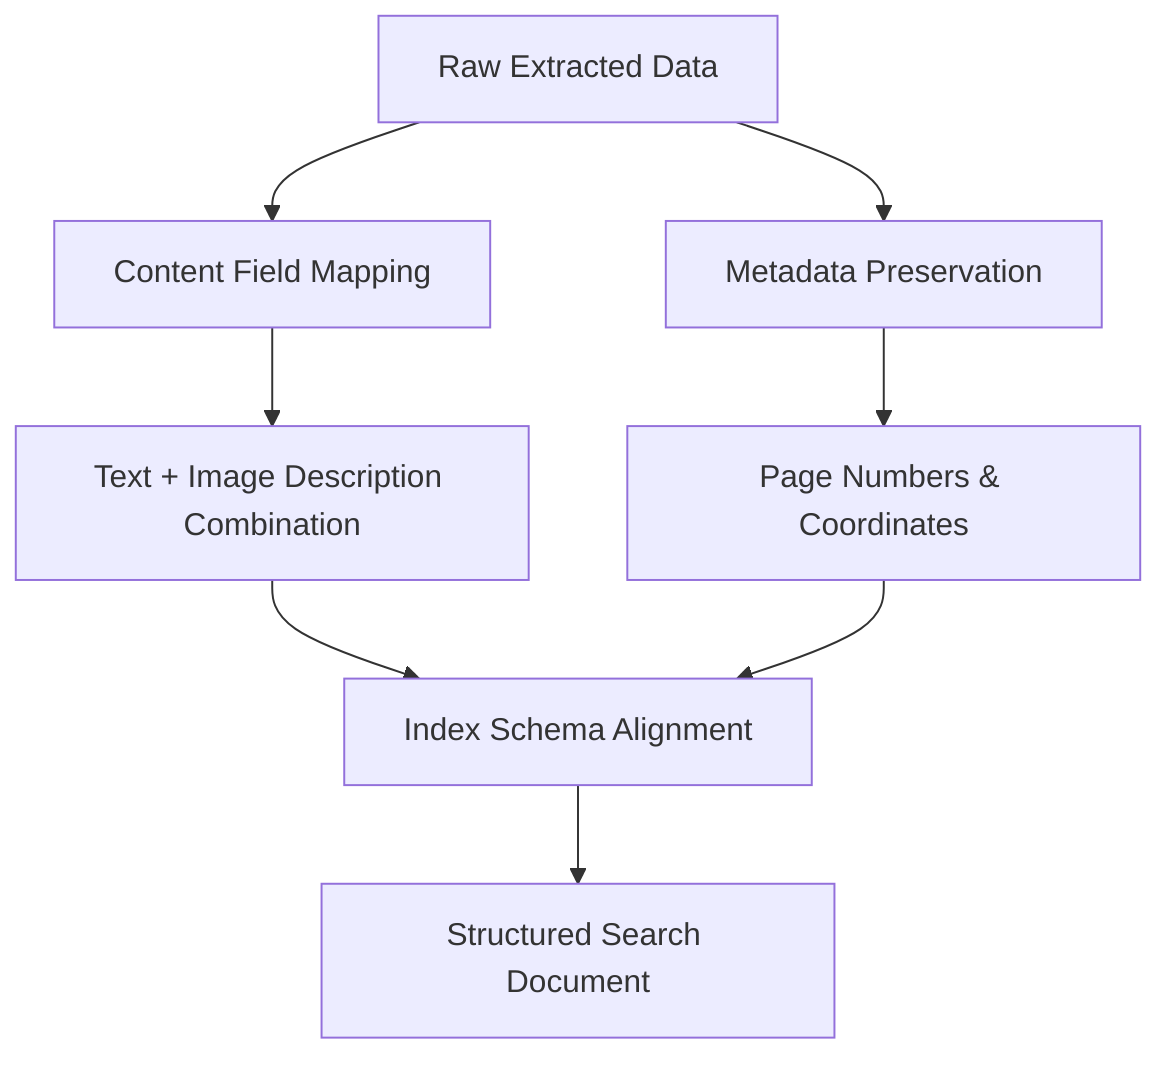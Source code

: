 ---
id: 5297b250-383d-4296-a908-d28bbddfc29c
---
flowchart TD
    A[Raw Extracted Data] --> B[Content Field Mapping]
    A --> C[Metadata Preservation]
    B --> D[Text + Image Description Combination]
    C --> E[Page Numbers & Coordinates]
    D --> F[Index Schema Alignment]
    E --> F
    F --> G[Structured Search Document]